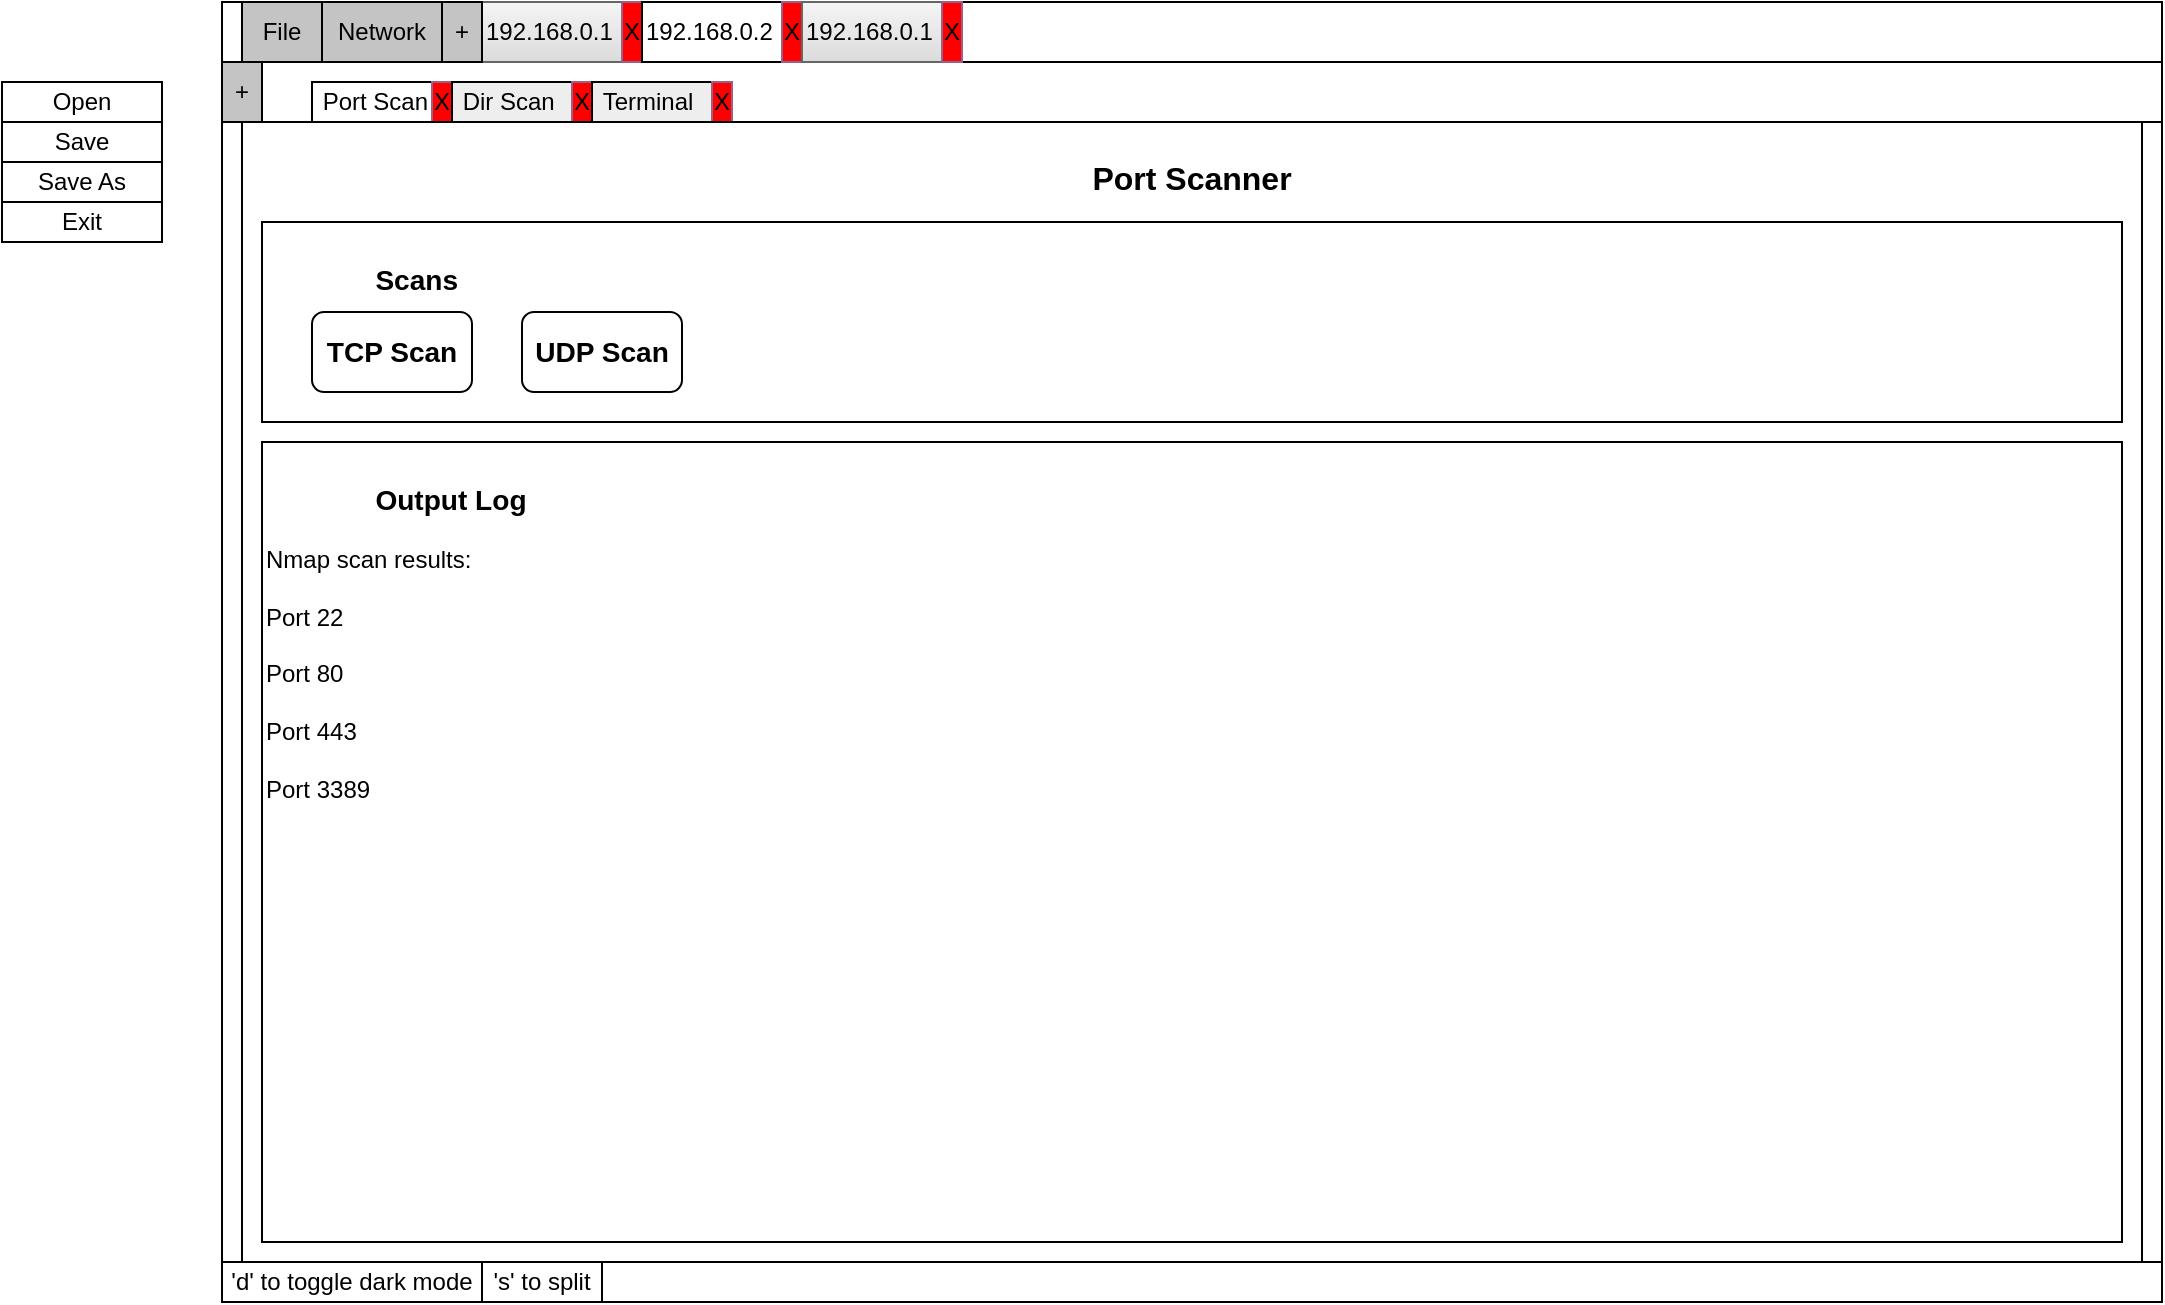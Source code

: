 <mxfile version="21.2.3" type="github">
  <diagram name="Page-1" id="ovVE_IsnzbApBG_TGXQu">
    <mxGraphModel dx="1799" dy="512" grid="1" gridSize="10" guides="1" tooltips="1" connect="1" arrows="1" fold="1" page="1" pageScale="1" pageWidth="850" pageHeight="1100" math="0" shadow="0">
      <root>
        <mxCell id="0" />
        <mxCell id="1" parent="0" />
        <mxCell id="ojPC6xP-fotPtnYqMYwn-2" value="" style="rounded=0;whiteSpace=wrap;html=1;" parent="1" vertex="1">
          <mxGeometry x="-290" y="10" width="970" height="650" as="geometry" />
        </mxCell>
        <mxCell id="ojPC6xP-fotPtnYqMYwn-25" value="" style="rounded=0;whiteSpace=wrap;html=1;" parent="1" vertex="1">
          <mxGeometry x="-290" y="40" width="970" height="30" as="geometry" />
        </mxCell>
        <mxCell id="ojPC6xP-fotPtnYqMYwn-37" value="&amp;nbsp;Port Scan" style="rounded=0;whiteSpace=wrap;html=1;align=left;" parent="1" vertex="1">
          <mxGeometry x="-245" y="50" width="70" height="20" as="geometry" />
        </mxCell>
        <mxCell id="ojPC6xP-fotPtnYqMYwn-3" value="" style="rounded=0;whiteSpace=wrap;html=1;" parent="1" vertex="1">
          <mxGeometry x="-290" y="10" width="970" height="30" as="geometry" />
        </mxCell>
        <mxCell id="ojPC6xP-fotPtnYqMYwn-4" value="" style="rounded=0;whiteSpace=wrap;html=1;" parent="1" vertex="1">
          <mxGeometry x="-290" y="640" width="970" height="20" as="geometry" />
        </mxCell>
        <mxCell id="ojPC6xP-fotPtnYqMYwn-5" value="&#39;s&#39; to split" style="rounded=0;whiteSpace=wrap;html=1;" parent="1" vertex="1">
          <mxGeometry x="-160" y="640" width="60" height="20" as="geometry" />
        </mxCell>
        <mxCell id="ojPC6xP-fotPtnYqMYwn-6" value="&#39;d&#39; to toggle dark mode" style="rounded=0;whiteSpace=wrap;html=1;" parent="1" vertex="1">
          <mxGeometry x="-290" y="640" width="130" height="20" as="geometry" />
        </mxCell>
        <mxCell id="ojPC6xP-fotPtnYqMYwn-14" value="192.168.0.1" style="rounded=0;whiteSpace=wrap;html=1;align=left;fillColor=#f5f5f5;gradientColor=#DBDBDB;strokeColor=#666666;" parent="1" vertex="1">
          <mxGeometry x="-160" y="10" width="80" height="30" as="geometry" />
        </mxCell>
        <mxCell id="ojPC6xP-fotPtnYqMYwn-23" value="File" style="rounded=0;whiteSpace=wrap;html=1;fillColor=#C4C4C4;" parent="1" vertex="1">
          <mxGeometry x="-280" y="10" width="40" height="30" as="geometry" />
        </mxCell>
        <mxCell id="ojPC6xP-fotPtnYqMYwn-27" value="X" style="rounded=0;whiteSpace=wrap;html=1;fillColor=#FF0000;strokeColor=#996185;gradientColor=none;" parent="1" vertex="1">
          <mxGeometry x="-90" y="10" width="10" height="30" as="geometry" />
        </mxCell>
        <mxCell id="Bo6d8HgxscBZDHdHocK7-2" value="Network" style="rounded=0;whiteSpace=wrap;html=1;fillColor=#c4c4c4;" vertex="1" parent="1">
          <mxGeometry x="-240" y="10" width="60" height="30" as="geometry" />
        </mxCell>
        <mxCell id="Bo6d8HgxscBZDHdHocK7-3" value="+" style="rounded=0;whiteSpace=wrap;html=1;fillColor=#c4c4c4;" vertex="1" parent="1">
          <mxGeometry x="-180" y="10" width="20" height="30" as="geometry" />
        </mxCell>
        <mxCell id="Bo6d8HgxscBZDHdHocK7-4" value="192.168.0.2" style="rounded=0;whiteSpace=wrap;html=1;align=left;" vertex="1" parent="1">
          <mxGeometry x="-80" y="10" width="80" height="30" as="geometry" />
        </mxCell>
        <mxCell id="Bo6d8HgxscBZDHdHocK7-5" value="X" style="rounded=0;whiteSpace=wrap;html=1;fillColor=#FF0000;strokeColor=#996185;gradientColor=none;" vertex="1" parent="1">
          <mxGeometry x="-10" y="10" width="10" height="30" as="geometry" />
        </mxCell>
        <mxCell id="Bo6d8HgxscBZDHdHocK7-6" value="192.168.0.1" style="rounded=0;whiteSpace=wrap;html=1;align=left;fillColor=#f5f5f5;gradientColor=#DBDBDB;strokeColor=#666666;" vertex="1" parent="1">
          <mxGeometry y="10" width="80" height="30" as="geometry" />
        </mxCell>
        <mxCell id="Bo6d8HgxscBZDHdHocK7-7" value="X" style="rounded=0;whiteSpace=wrap;html=1;fillColor=#FF0000;strokeColor=#996185;gradientColor=none;" vertex="1" parent="1">
          <mxGeometry x="70" y="10" width="10" height="30" as="geometry" />
        </mxCell>
        <mxCell id="Bo6d8HgxscBZDHdHocK7-9" value="+" style="rounded=0;whiteSpace=wrap;html=1;fillColor=#c4c4c4;" vertex="1" parent="1">
          <mxGeometry x="-290" y="40" width="20" height="30" as="geometry" />
        </mxCell>
        <mxCell id="Bo6d8HgxscBZDHdHocK7-11" value="X" style="rounded=0;whiteSpace=wrap;html=1;fillColor=#FF0000;strokeColor=#996185;gradientColor=none;" vertex="1" parent="1">
          <mxGeometry x="-185" y="50" width="10" height="20" as="geometry" />
        </mxCell>
        <mxCell id="Bo6d8HgxscBZDHdHocK7-14" value="&amp;nbsp;Dir Scan" style="rounded=0;whiteSpace=wrap;html=1;align=left;fillColor=#eeeeee;" vertex="1" parent="1">
          <mxGeometry x="-175" y="50" width="70" height="20" as="geometry" />
        </mxCell>
        <mxCell id="Bo6d8HgxscBZDHdHocK7-15" value="X" style="rounded=0;whiteSpace=wrap;html=1;fillColor=#FF0000;strokeColor=#996185;gradientColor=none;" vertex="1" parent="1">
          <mxGeometry x="-115" y="50" width="10" height="20" as="geometry" />
        </mxCell>
        <mxCell id="Bo6d8HgxscBZDHdHocK7-18" value="&amp;nbsp;Terminal" style="rounded=0;whiteSpace=wrap;html=1;align=left;fillColor=#eeeeee;" vertex="1" parent="1">
          <mxGeometry x="-105" y="50" width="70" height="20" as="geometry" />
        </mxCell>
        <mxCell id="Bo6d8HgxscBZDHdHocK7-19" value="X" style="rounded=0;whiteSpace=wrap;html=1;fillColor=#FF0000;strokeColor=#996185;gradientColor=none;" vertex="1" parent="1">
          <mxGeometry x="-45" y="50" width="10" height="20" as="geometry" />
        </mxCell>
        <mxCell id="Bo6d8HgxscBZDHdHocK7-24" value="&lt;p&gt;&lt;font style=&quot;font-size: 16px;&quot;&gt;&lt;b&gt;Port Scanner&lt;/b&gt;&lt;/font&gt;&lt;/p&gt;" style="rounded=0;whiteSpace=wrap;html=1;strokeColor=default;fontFamily=Helvetica;fontSize=12;fontColor=default;fillColor=default;verticalAlign=top;" vertex="1" parent="1">
          <mxGeometry x="-280" y="70" width="950" height="570" as="geometry" />
        </mxCell>
        <mxCell id="ojPC6xP-fotPtnYqMYwn-12" value="Save" style="rounded=0;whiteSpace=wrap;html=1;" parent="1" vertex="1">
          <mxGeometry x="-400" y="70" width="80" height="20" as="geometry" />
        </mxCell>
        <mxCell id="ojPC6xP-fotPtnYqMYwn-13" value="Open" style="rounded=0;whiteSpace=wrap;html=1;" parent="1" vertex="1">
          <mxGeometry x="-400" y="50" width="80" height="20" as="geometry" />
        </mxCell>
        <mxCell id="ojPC6xP-fotPtnYqMYwn-24" value="Save As" style="rounded=0;whiteSpace=wrap;html=1;" parent="1" vertex="1">
          <mxGeometry x="-400" y="90" width="80" height="20" as="geometry" />
        </mxCell>
        <mxCell id="Bo6d8HgxscBZDHdHocK7-1" value="Exit" style="rounded=0;whiteSpace=wrap;html=1;" vertex="1" parent="1">
          <mxGeometry x="-400" y="110" width="80" height="20" as="geometry" />
        </mxCell>
        <mxCell id="Bo6d8HgxscBZDHdHocK7-22" value="&lt;h3 style=&quot;&quot;&gt;&lt;/h3&gt;&lt;h3&gt;&lt;span style=&quot;white-space: pre;&quot;&gt;	&lt;/span&gt;&lt;span style=&quot;white-space: pre;&quot;&gt;	&lt;/span&gt;&lt;span style=&quot;white-space: pre;&quot;&gt;	&lt;/span&gt;&lt;span style=&quot;white-space: pre;&quot;&gt;	&lt;/span&gt;&lt;span style=&quot;white-space: pre;&quot;&gt;	&lt;/span&gt;&lt;span style=&quot;white-space: pre;&quot;&gt;	&lt;/span&gt;&lt;span style=&quot;white-space: pre;&quot;&gt;	&lt;/span&gt;&lt;span style=&quot;white-space: pre;&quot;&gt;	&lt;/span&gt;&lt;span style=&quot;white-space: pre;&quot;&gt;	&lt;/span&gt;&lt;span style=&quot;white-space: pre;&quot;&gt;	&lt;/span&gt;&lt;span style=&quot;white-space: pre;&quot;&gt;	&lt;/span&gt;&lt;span style=&quot;white-space: pre;&quot;&gt;	&lt;/span&gt;&lt;span style=&quot;white-space: pre;&quot;&gt;	&lt;/span&gt;&lt;span style=&quot;white-space: pre;&quot;&gt;	&lt;/span&gt;Scans&lt;/h3&gt;" style="rounded=0;align=left;verticalAlign=top;fontStyle=0;html=1;labelPosition=center;verticalLabelPosition=middle;" vertex="1" parent="1">
          <mxGeometry x="-270" y="120" width="930" height="100" as="geometry" />
        </mxCell>
        <mxCell id="ojPC6xP-fotPtnYqMYwn-17" value="&lt;h3 style=&quot;&quot;&gt;&lt;/h3&gt;&lt;h3&gt;&lt;span style=&quot;white-space: pre;&quot;&gt;	&lt;/span&gt;&lt;span style=&quot;white-space: pre;&quot;&gt;	&lt;/span&gt;&lt;span style=&quot;white-space: pre;&quot;&gt;	&lt;/span&gt;&lt;span style=&quot;white-space: pre;&quot;&gt;	&lt;/span&gt;&lt;span style=&quot;white-space: pre;&quot;&gt;	&lt;/span&gt;&lt;span style=&quot;white-space: pre;&quot;&gt;	&lt;/span&gt;&lt;span style=&quot;white-space: pre;&quot;&gt;	&lt;/span&gt;&lt;span style=&quot;white-space: pre;&quot;&gt;	&lt;/span&gt;&lt;span style=&quot;white-space: pre;&quot;&gt;	&lt;/span&gt;&lt;span style=&quot;white-space: pre;&quot;&gt;	&lt;/span&gt;&lt;span style=&quot;white-space: pre;&quot;&gt;	&lt;/span&gt;&lt;span style=&quot;white-space: pre;&quot;&gt;	&lt;/span&gt;&lt;span style=&quot;white-space: pre;&quot;&gt;	&lt;/span&gt;&lt;span style=&quot;white-space: pre;&quot;&gt;	&lt;/span&gt;Output Log&lt;/h3&gt;Nmap scan results:&lt;br&gt;&lt;br&gt;Port 22&lt;br&gt;&lt;br&gt;Port 80&lt;br&gt;&lt;br&gt;Port 443&lt;br&gt;&lt;br&gt;Port 3389" style="rounded=0;align=left;verticalAlign=top;fontStyle=0;html=1;labelPosition=center;verticalLabelPosition=middle;" parent="1" vertex="1">
          <mxGeometry x="-270" y="230" width="930" height="400" as="geometry" />
        </mxCell>
        <mxCell id="Bo6d8HgxscBZDHdHocK7-28" value="&lt;h3&gt;TCP Scan&lt;/h3&gt;" style="rounded=1;whiteSpace=wrap;html=1;strokeColor=default;fontFamily=Helvetica;fontSize=12;fontColor=default;fillColor=default;" vertex="1" parent="1">
          <mxGeometry x="-245" y="165" width="80" height="40" as="geometry" />
        </mxCell>
        <mxCell id="Bo6d8HgxscBZDHdHocK7-29" value="&lt;h3&gt;UDP Scan&lt;/h3&gt;" style="rounded=1;whiteSpace=wrap;html=1;strokeColor=default;fontFamily=Helvetica;fontSize=12;fontColor=default;fillColor=default;" vertex="1" parent="1">
          <mxGeometry x="-140" y="165" width="80" height="40" as="geometry" />
        </mxCell>
      </root>
    </mxGraphModel>
  </diagram>
</mxfile>

